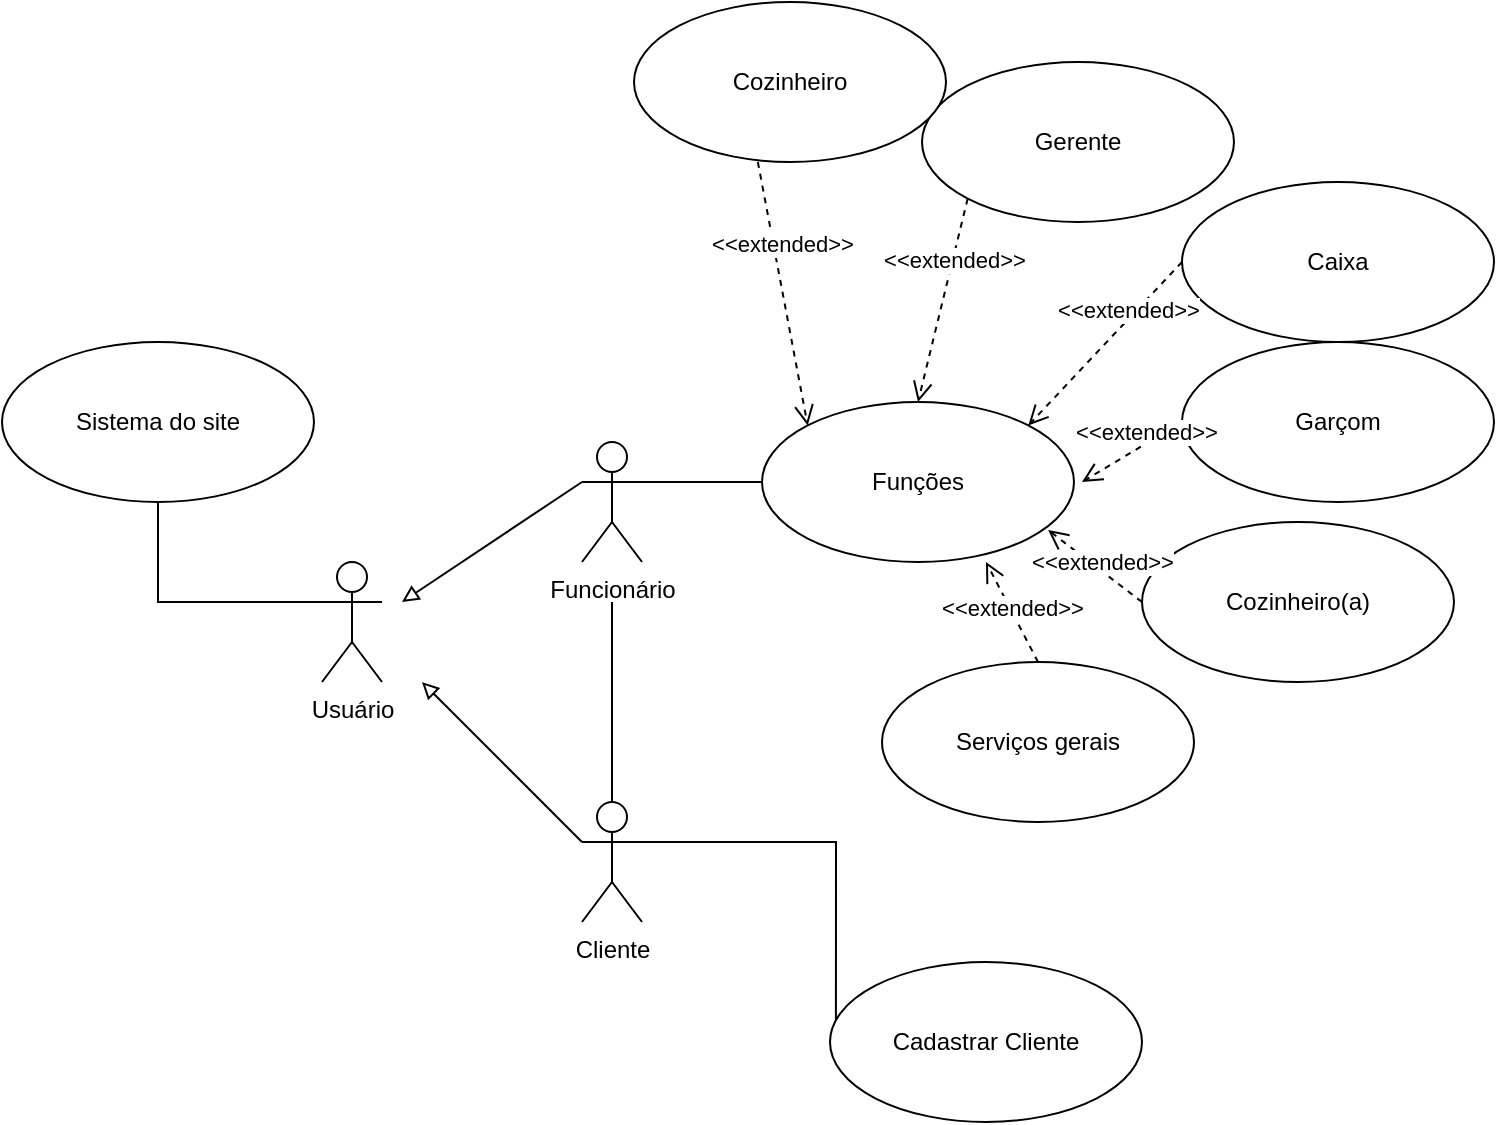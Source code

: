 <mxfile version="14.8.0" type="github">
  <diagram id="FbbW2fQmTggYpI_9AsRe" name="Page-1">
    <mxGraphModel dx="942" dy="614" grid="1" gridSize="10" guides="1" tooltips="1" connect="1" arrows="1" fold="1" page="1" pageScale="1" pageWidth="827" pageHeight="1169" math="0" shadow="0">
      <root>
        <mxCell id="0" />
        <mxCell id="1" parent="0" />
        <mxCell id="t3Jh7l3G9r-InBYetcF1-27" value="Sistema do site" style="ellipse;whiteSpace=wrap;html=1;" parent="1" vertex="1">
          <mxGeometry x="20" y="600" width="156" height="80" as="geometry" />
        </mxCell>
        <mxCell id="X1c2Ql7IfeiTJdYiRtZE-4" style="edgeStyle=orthogonalEdgeStyle;rounded=0;orthogonalLoop=1;jettySize=auto;html=1;exitX=1;exitY=0.333;exitDx=0;exitDy=0;exitPerimeter=0;entryX=0;entryY=0.5;entryDx=0;entryDy=0;endArrow=none;endFill=0;" parent="1" source="t3Jh7l3G9r-InBYetcF1-28" target="X1c2Ql7IfeiTJdYiRtZE-3" edge="1">
          <mxGeometry relative="1" as="geometry" />
        </mxCell>
        <mxCell id="t3Jh7l3G9r-InBYetcF1-28" value="Funcionário" style="shape=umlActor;verticalLabelPosition=bottom;verticalAlign=top;html=1;outlineConnect=0;" parent="1" vertex="1">
          <mxGeometry x="310" y="650" width="30" height="60" as="geometry" />
        </mxCell>
        <mxCell id="t3Jh7l3G9r-InBYetcF1-36" style="edgeStyle=orthogonalEdgeStyle;rounded=0;jumpSize=11;orthogonalLoop=1;jettySize=auto;html=1;exitX=0.5;exitY=0;exitDx=0;exitDy=0;exitPerimeter=0;fontSize=15;startArrow=none;startFill=0;endArrow=none;endFill=0;startSize=13;" parent="1" source="t3Jh7l3G9r-InBYetcF1-29" edge="1">
          <mxGeometry relative="1" as="geometry">
            <mxPoint x="325" y="730" as="targetPoint" />
          </mxGeometry>
        </mxCell>
        <mxCell id="g2Q05PXCTVxbgeH1rCP--2" style="edgeStyle=orthogonalEdgeStyle;rounded=0;orthogonalLoop=1;jettySize=auto;html=1;exitX=1;exitY=0.333;exitDx=0;exitDy=0;exitPerimeter=0;entryX=0.019;entryY=0.4;entryDx=0;entryDy=0;entryPerimeter=0;endArrow=none;endFill=0;" edge="1" parent="1" source="t3Jh7l3G9r-InBYetcF1-29" target="g2Q05PXCTVxbgeH1rCP--1">
          <mxGeometry relative="1" as="geometry" />
        </mxCell>
        <mxCell id="t3Jh7l3G9r-InBYetcF1-29" value="Cliente" style="shape=umlActor;verticalLabelPosition=bottom;verticalAlign=top;html=1;outlineConnect=0;" parent="1" vertex="1">
          <mxGeometry x="310" y="830" width="30" height="60" as="geometry" />
        </mxCell>
        <mxCell id="X1c2Ql7IfeiTJdYiRtZE-2" style="edgeStyle=orthogonalEdgeStyle;rounded=0;orthogonalLoop=1;jettySize=auto;html=1;exitX=0;exitY=0.333;exitDx=0;exitDy=0;exitPerimeter=0;entryX=0.5;entryY=1;entryDx=0;entryDy=0;endArrow=none;endFill=0;" parent="1" source="t3Jh7l3G9r-InBYetcF1-30" target="t3Jh7l3G9r-InBYetcF1-27" edge="1">
          <mxGeometry relative="1" as="geometry" />
        </mxCell>
        <mxCell id="t3Jh7l3G9r-InBYetcF1-30" value="Usuário" style="shape=umlActor;verticalLabelPosition=bottom;verticalAlign=top;html=1;outlineConnect=0;" parent="1" vertex="1">
          <mxGeometry x="180" y="710" width="30" height="60" as="geometry" />
        </mxCell>
        <mxCell id="t3Jh7l3G9r-InBYetcF1-34" value="" style="endArrow=block;html=1;fontSize=15;startSize=13;exitX=0;exitY=0.333;exitDx=0;exitDy=0;exitPerimeter=0;endFill=0;" parent="1" source="t3Jh7l3G9r-InBYetcF1-28" edge="1">
          <mxGeometry width="50" height="50" relative="1" as="geometry">
            <mxPoint x="190" y="870" as="sourcePoint" />
            <mxPoint x="220" y="730" as="targetPoint" />
          </mxGeometry>
        </mxCell>
        <mxCell id="t3Jh7l3G9r-InBYetcF1-35" value="" style="endArrow=block;html=1;fontSize=15;startSize=13;endFill=0;exitX=0;exitY=0.333;exitDx=0;exitDy=0;exitPerimeter=0;" parent="1" source="t3Jh7l3G9r-InBYetcF1-29" edge="1">
          <mxGeometry width="50" height="50" relative="1" as="geometry">
            <mxPoint x="300" y="800" as="sourcePoint" />
            <mxPoint x="230" y="770" as="targetPoint" />
          </mxGeometry>
        </mxCell>
        <mxCell id="X1c2Ql7IfeiTJdYiRtZE-3" value="Funções" style="ellipse;whiteSpace=wrap;html=1;" parent="1" vertex="1">
          <mxGeometry x="400" y="630" width="156" height="80" as="geometry" />
        </mxCell>
        <mxCell id="X1c2Ql7IfeiTJdYiRtZE-5" value="Gerente" style="ellipse;whiteSpace=wrap;html=1;" parent="1" vertex="1">
          <mxGeometry x="480" y="460" width="156" height="80" as="geometry" />
        </mxCell>
        <mxCell id="X1c2Ql7IfeiTJdYiRtZE-6" value="Caixa&lt;br&gt;" style="ellipse;whiteSpace=wrap;html=1;" parent="1" vertex="1">
          <mxGeometry x="610" y="520" width="156" height="80" as="geometry" />
        </mxCell>
        <mxCell id="X1c2Ql7IfeiTJdYiRtZE-7" value="Garçom" style="ellipse;whiteSpace=wrap;html=1;" parent="1" vertex="1">
          <mxGeometry x="610" y="600" width="156" height="80" as="geometry" />
        </mxCell>
        <mxCell id="X1c2Ql7IfeiTJdYiRtZE-8" value="Cozinheiro" style="ellipse;whiteSpace=wrap;html=1;" parent="1" vertex="1">
          <mxGeometry x="336" y="430" width="156" height="80" as="geometry" />
        </mxCell>
        <mxCell id="X1c2Ql7IfeiTJdYiRtZE-9" value="Cozinheiro(a)" style="ellipse;whiteSpace=wrap;html=1;" parent="1" vertex="1">
          <mxGeometry x="590" y="690" width="156" height="80" as="geometry" />
        </mxCell>
        <mxCell id="X1c2Ql7IfeiTJdYiRtZE-10" value="Serviços gerais" style="ellipse;whiteSpace=wrap;html=1;" parent="1" vertex="1">
          <mxGeometry x="460" y="760" width="156" height="80" as="geometry" />
        </mxCell>
        <mxCell id="X1c2Ql7IfeiTJdYiRtZE-12" value="&amp;lt;&amp;lt;extended&amp;gt;&amp;gt;" style="html=1;verticalAlign=bottom;endArrow=open;dashed=1;endSize=8;exitX=0.397;exitY=1;exitDx=0;exitDy=0;exitPerimeter=0;entryX=0;entryY=0;entryDx=0;entryDy=0;" parent="1" source="X1c2Ql7IfeiTJdYiRtZE-8" target="X1c2Ql7IfeiTJdYiRtZE-3" edge="1">
          <mxGeometry x="-0.234" y="3" relative="1" as="geometry">
            <mxPoint x="430" y="597" as="sourcePoint" />
            <mxPoint x="310" y="597" as="targetPoint" />
            <mxPoint as="offset" />
          </mxGeometry>
        </mxCell>
        <mxCell id="X1c2Ql7IfeiTJdYiRtZE-15" value="&amp;lt;&amp;lt;extended&amp;gt;&amp;gt;" style="html=1;verticalAlign=bottom;endArrow=open;dashed=1;endSize=8;exitX=0;exitY=1;exitDx=0;exitDy=0;entryX=0.5;entryY=0;entryDx=0;entryDy=0;" parent="1" source="X1c2Ql7IfeiTJdYiRtZE-5" target="X1c2Ql7IfeiTJdYiRtZE-3" edge="1">
          <mxGeometry x="-0.234" y="3" relative="1" as="geometry">
            <mxPoint x="480.002" y="540" as="sourcePoint" />
            <mxPoint x="504.916" y="671.716" as="targetPoint" />
            <mxPoint as="offset" />
          </mxGeometry>
        </mxCell>
        <mxCell id="X1c2Ql7IfeiTJdYiRtZE-16" value="&amp;lt;&amp;lt;extended&amp;gt;&amp;gt;" style="html=1;verticalAlign=bottom;endArrow=open;dashed=1;endSize=8;exitX=0;exitY=0.5;exitDx=0;exitDy=0;entryX=1;entryY=0;entryDx=0;entryDy=0;" parent="1" source="X1c2Ql7IfeiTJdYiRtZE-6" target="X1c2Ql7IfeiTJdYiRtZE-3" edge="1">
          <mxGeometry x="-0.234" y="3" relative="1" as="geometry">
            <mxPoint x="544.846" y="600.004" as="sourcePoint" />
            <mxPoint x="520" y="701.72" as="targetPoint" />
            <mxPoint as="offset" />
          </mxGeometry>
        </mxCell>
        <mxCell id="X1c2Ql7IfeiTJdYiRtZE-17" value="&amp;lt;&amp;lt;extended&amp;gt;&amp;gt;" style="html=1;verticalAlign=bottom;endArrow=open;dashed=1;endSize=8;exitX=0;exitY=0.5;exitDx=0;exitDy=0;" parent="1" source="X1c2Ql7IfeiTJdYiRtZE-7" edge="1">
          <mxGeometry x="-0.234" y="3" relative="1" as="geometry">
            <mxPoint x="554.846" y="650.004" as="sourcePoint" />
            <mxPoint x="560" y="670" as="targetPoint" />
            <mxPoint as="offset" />
          </mxGeometry>
        </mxCell>
        <mxCell id="X1c2Ql7IfeiTJdYiRtZE-18" value="&amp;lt;&amp;lt;extended&amp;gt;&amp;gt;" style="html=1;verticalAlign=bottom;endArrow=open;dashed=1;endSize=8;exitX=0;exitY=0.5;exitDx=0;exitDy=0;entryX=0.917;entryY=0.8;entryDx=0;entryDy=0;entryPerimeter=0;" parent="1" source="X1c2Ql7IfeiTJdYiRtZE-9" target="X1c2Ql7IfeiTJdYiRtZE-3" edge="1">
          <mxGeometry x="-0.234" y="3" relative="1" as="geometry">
            <mxPoint x="532.846" y="558.284" as="sourcePoint" />
            <mxPoint x="550" y="700" as="targetPoint" />
            <mxPoint as="offset" />
          </mxGeometry>
        </mxCell>
        <mxCell id="X1c2Ql7IfeiTJdYiRtZE-19" value="&amp;lt;&amp;lt;extended&amp;gt;&amp;gt;" style="html=1;verticalAlign=bottom;endArrow=open;dashed=1;endSize=8;exitX=0.5;exitY=0;exitDx=0;exitDy=0;" parent="1" source="X1c2Ql7IfeiTJdYiRtZE-10" edge="1">
          <mxGeometry x="-0.234" y="3" relative="1" as="geometry">
            <mxPoint x="542.846" y="568.284" as="sourcePoint" />
            <mxPoint x="512" y="710" as="targetPoint" />
            <mxPoint as="offset" />
          </mxGeometry>
        </mxCell>
        <mxCell id="g2Q05PXCTVxbgeH1rCP--1" value="Cadastrar Cliente" style="ellipse;whiteSpace=wrap;html=1;" vertex="1" parent="1">
          <mxGeometry x="434" y="910" width="156" height="80" as="geometry" />
        </mxCell>
      </root>
    </mxGraphModel>
  </diagram>
</mxfile>
